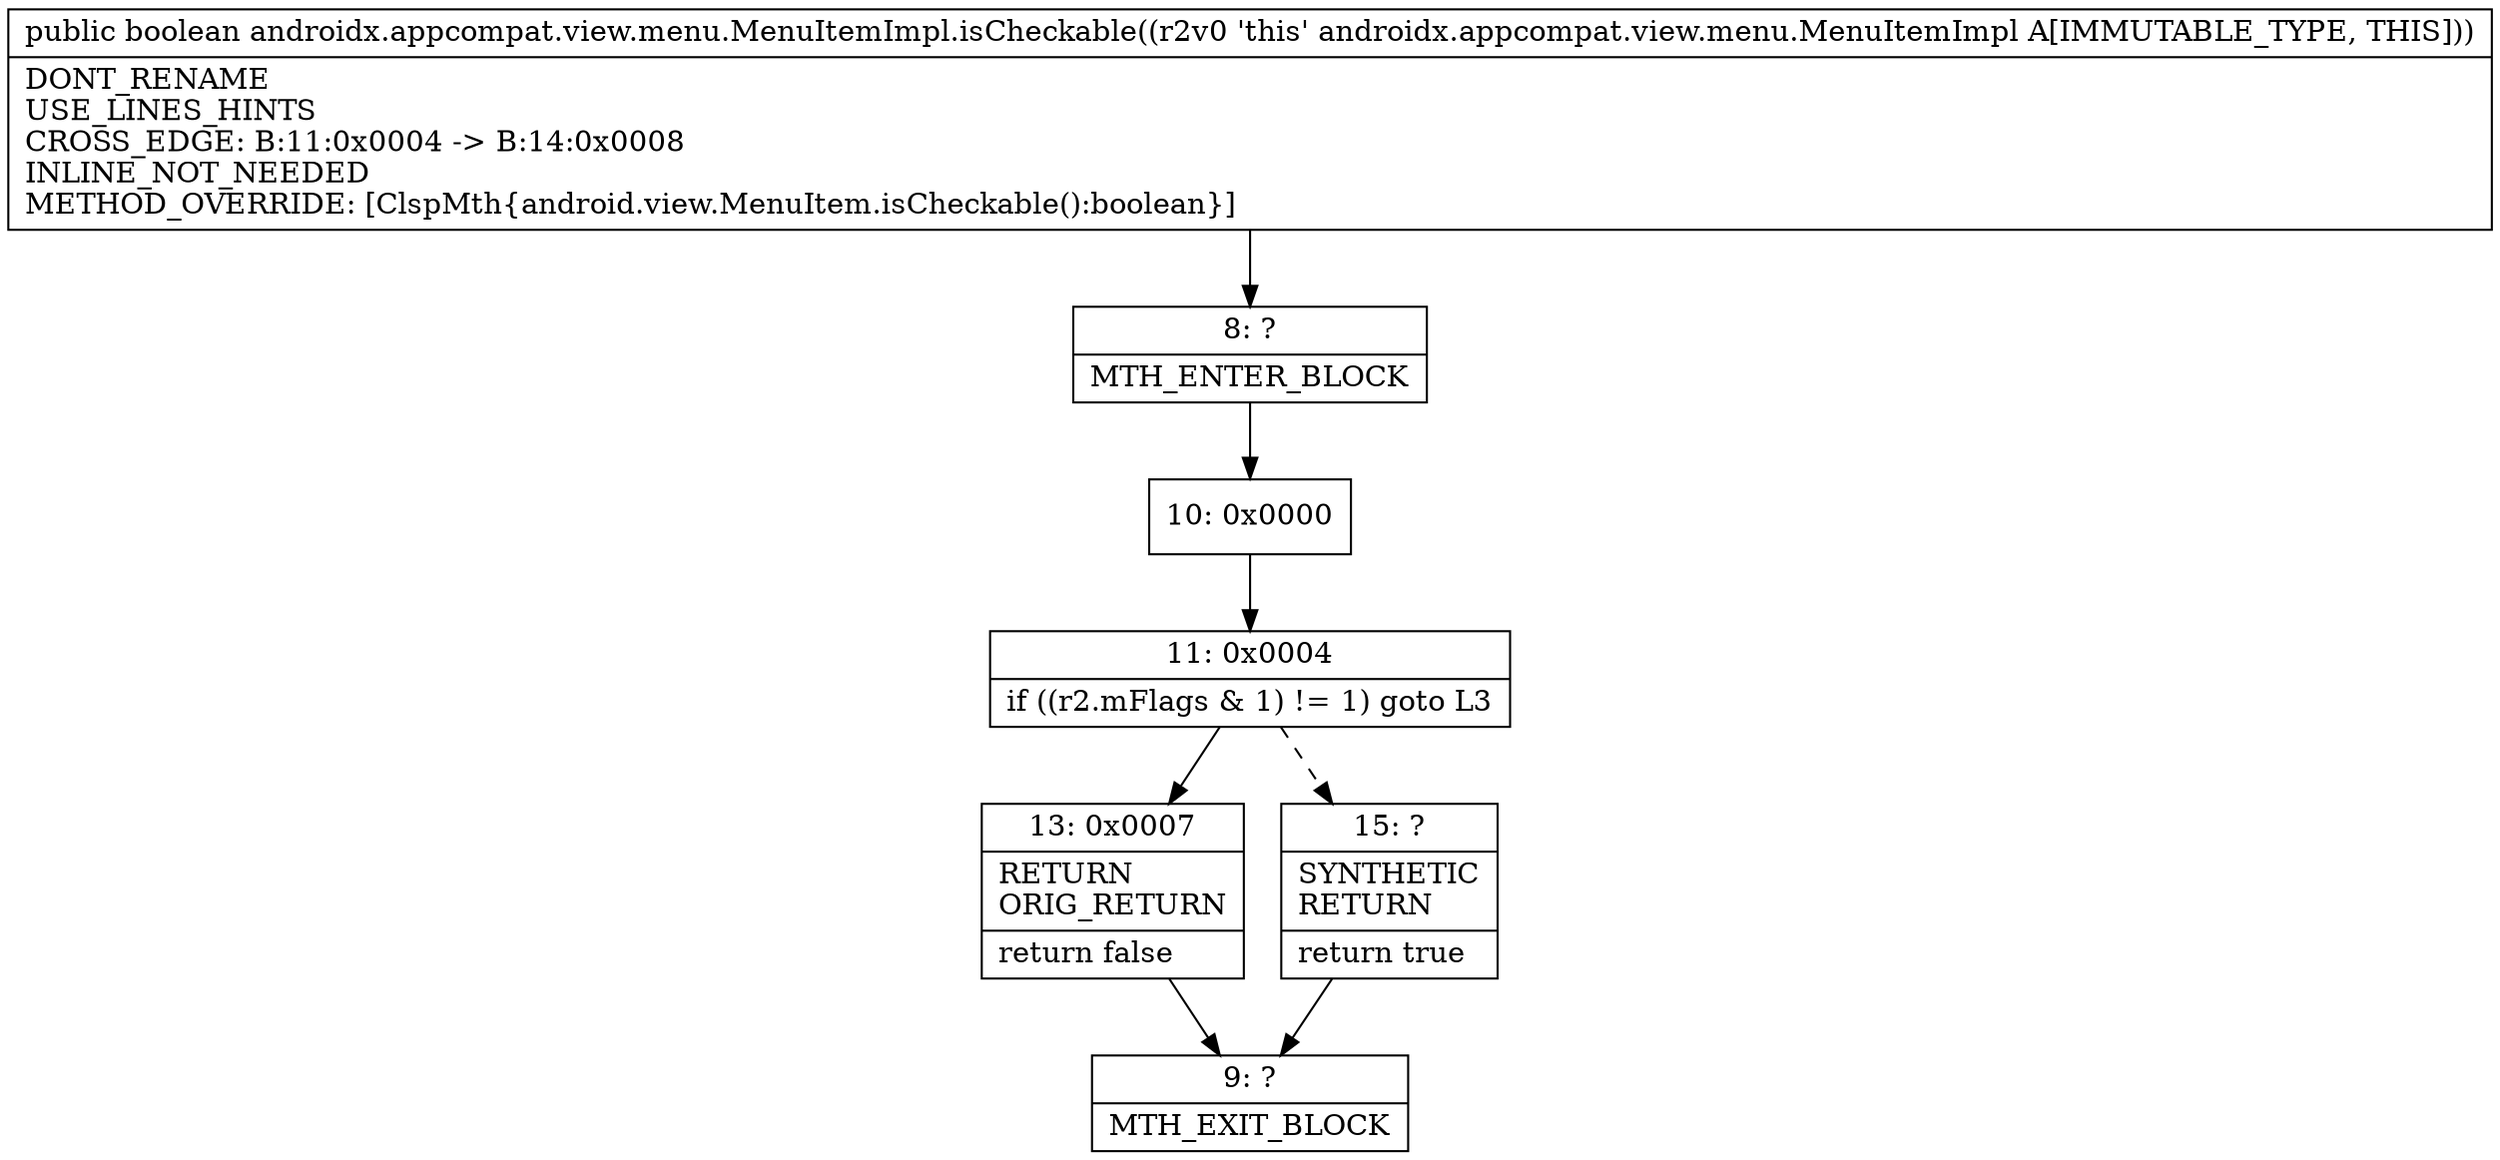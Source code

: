 digraph "CFG forandroidx.appcompat.view.menu.MenuItemImpl.isCheckable()Z" {
Node_8 [shape=record,label="{8\:\ ?|MTH_ENTER_BLOCK\l}"];
Node_10 [shape=record,label="{10\:\ 0x0000}"];
Node_11 [shape=record,label="{11\:\ 0x0004|if ((r2.mFlags & 1) != 1) goto L3\l}"];
Node_13 [shape=record,label="{13\:\ 0x0007|RETURN\lORIG_RETURN\l|return false\l}"];
Node_9 [shape=record,label="{9\:\ ?|MTH_EXIT_BLOCK\l}"];
Node_15 [shape=record,label="{15\:\ ?|SYNTHETIC\lRETURN\l|return true\l}"];
MethodNode[shape=record,label="{public boolean androidx.appcompat.view.menu.MenuItemImpl.isCheckable((r2v0 'this' androidx.appcompat.view.menu.MenuItemImpl A[IMMUTABLE_TYPE, THIS]))  | DONT_RENAME\lUSE_LINES_HINTS\lCROSS_EDGE: B:11:0x0004 \-\> B:14:0x0008\lINLINE_NOT_NEEDED\lMETHOD_OVERRIDE: [ClspMth\{android.view.MenuItem.isCheckable():boolean\}]\l}"];
MethodNode -> Node_8;Node_8 -> Node_10;
Node_10 -> Node_11;
Node_11 -> Node_13;
Node_11 -> Node_15[style=dashed];
Node_13 -> Node_9;
Node_15 -> Node_9;
}


